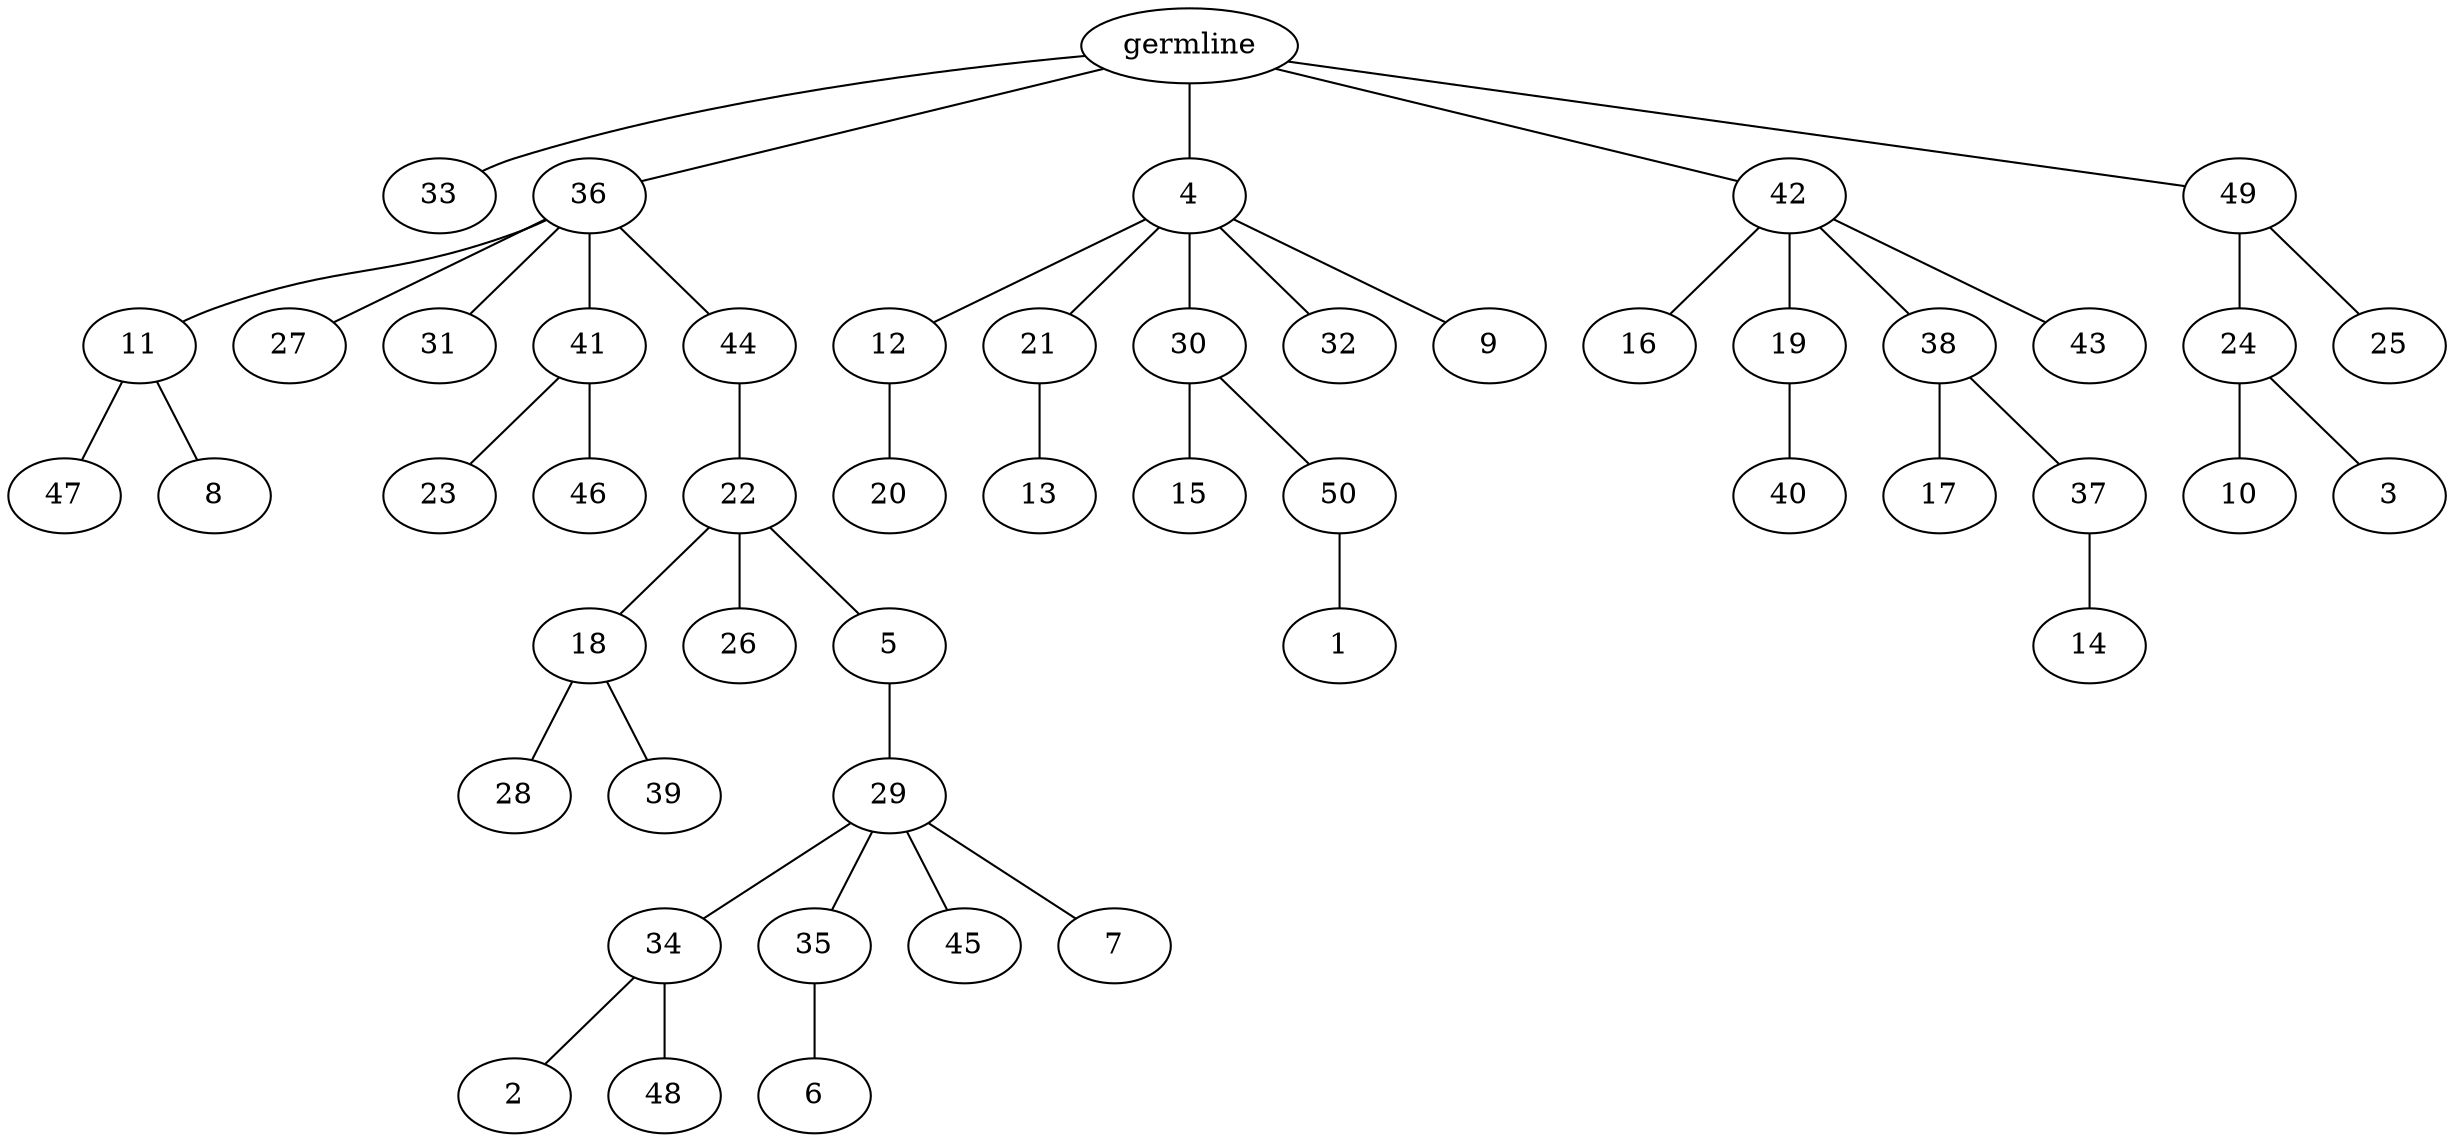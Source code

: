 graph tree {
    "140699013091632" [label="germline"];
    "140699018235616" [label="33"];
    "140699018235856" [label="36"];
    "140699018233312" [label="11"];
    "140699018235472" [label="47"];
    "140699018233408" [label="8"];
    "140699018232592" [label="27"];
    "140699020980576" [label="31"];
    "140699018234176" [label="41"];
    "140699018232448" [label="23"];
    "140699018234944" [label="46"];
    "140699018235520" [label="44"];
    "140699021044944" [label="22"];
    "140699021044080" [label="18"];
    "140699021045568" [label="28"];
    "140699021044560" [label="39"];
    "140699021044752" [label="26"];
    "140699021042640" [label="5"];
    "140699021043984" [label="29"];
    "140699021041920" [label="34"];
    "140699021044896" [label="2"];
    "140699021043552" [label="48"];
    "140699021043312" [label="35"];
    "140699021044656" [label="6"];
    "140699021041824" [label="45"];
    "140699021045520" [label="7"];
    "140699018234704" [label="4"];
    "140699021043696" [label="12"];
    "140699021043072" [label="20"];
    "140699021043216" [label="21"];
    "140699021042016" [label="13"];
    "140699021043264" [label="30"];
    "140699021044992" [label="15"];
    "140699021044800" [label="50"];
    "140699021942736" [label="1"];
    "140699021041872" [label="32"];
    "140699021042304" [label="9"];
    "140699018232064" [label="42"];
    "140699021941440" [label="16"];
    "140699021939472" [label="19"];
    "140699021942016" [label="40"];
    "140699021942448" [label="38"];
    "140699021942496" [label="17"];
    "140699021940672" [label="37"];
    "140699021941296" [label="14"];
    "140699021939760" [label="43"];
    "140699021939856" [label="49"];
    "140699021941632" [label="24"];
    "140699021941968" [label="10"];
    "140699021941056" [label="3"];
    "140699021940144" [label="25"];
    "140699013091632" -- "140699018235616";
    "140699013091632" -- "140699018235856";
    "140699013091632" -- "140699018234704";
    "140699013091632" -- "140699018232064";
    "140699013091632" -- "140699021939856";
    "140699018235856" -- "140699018233312";
    "140699018235856" -- "140699018232592";
    "140699018235856" -- "140699020980576";
    "140699018235856" -- "140699018234176";
    "140699018235856" -- "140699018235520";
    "140699018233312" -- "140699018235472";
    "140699018233312" -- "140699018233408";
    "140699018234176" -- "140699018232448";
    "140699018234176" -- "140699018234944";
    "140699018235520" -- "140699021044944";
    "140699021044944" -- "140699021044080";
    "140699021044944" -- "140699021044752";
    "140699021044944" -- "140699021042640";
    "140699021044080" -- "140699021045568";
    "140699021044080" -- "140699021044560";
    "140699021042640" -- "140699021043984";
    "140699021043984" -- "140699021041920";
    "140699021043984" -- "140699021043312";
    "140699021043984" -- "140699021041824";
    "140699021043984" -- "140699021045520";
    "140699021041920" -- "140699021044896";
    "140699021041920" -- "140699021043552";
    "140699021043312" -- "140699021044656";
    "140699018234704" -- "140699021043696";
    "140699018234704" -- "140699021043216";
    "140699018234704" -- "140699021043264";
    "140699018234704" -- "140699021041872";
    "140699018234704" -- "140699021042304";
    "140699021043696" -- "140699021043072";
    "140699021043216" -- "140699021042016";
    "140699021043264" -- "140699021044992";
    "140699021043264" -- "140699021044800";
    "140699021044800" -- "140699021942736";
    "140699018232064" -- "140699021941440";
    "140699018232064" -- "140699021939472";
    "140699018232064" -- "140699021942448";
    "140699018232064" -- "140699021939760";
    "140699021939472" -- "140699021942016";
    "140699021942448" -- "140699021942496";
    "140699021942448" -- "140699021940672";
    "140699021940672" -- "140699021941296";
    "140699021939856" -- "140699021941632";
    "140699021939856" -- "140699021940144";
    "140699021941632" -- "140699021941968";
    "140699021941632" -- "140699021941056";
}
